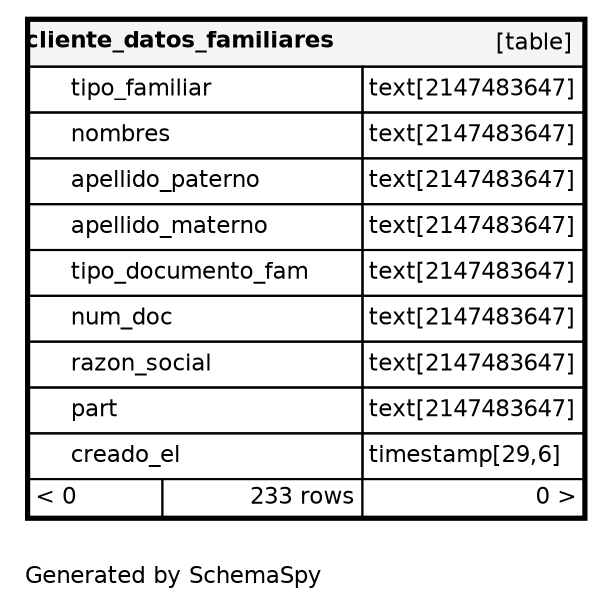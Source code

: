 digraph "oneDegreeRelationshipsDiagram" {
  graph [    rankdir="RL"    bgcolor="#ffffff"    label="\nGenerated by SchemaSpy"    labeljust="l"    nodesep="0.18"    ranksep="0.46"    fontname="Helvetica"    fontsize="11"    ration="compress"  ];  node [    fontname="Helvetica"    fontsize="11"    shape="plaintext"  ];  edge [    arrowsize="0.8"  ];
  "cliente_datos_familiares" [
   label=<
    <TABLE BORDER="2" CELLBORDER="1" CELLSPACING="0" BGCOLOR="#ffffff">
      <TR><TD COLSPAN="4"  BGCOLOR="#f5f5f5"><TABLE BORDER="0" CELLSPACING="0"><TR><TD ALIGN="LEFT" FIXEDSIZE="TRUE" WIDTH="139" HEIGHT="16"><B>cliente_datos_familiares</B></TD><TD ALIGN="RIGHT">[table]</TD></TR></TABLE></TD></TR>
      <TR><TD PORT="tipo_familiar" COLSPAN="2" ALIGN="LEFT"><TABLE BORDER="0" CELLSPACING="0" ALIGN="LEFT"><TR ALIGN="LEFT"><TD ALIGN="LEFT" FIXEDSIZE="TRUE" WIDTH="15" HEIGHT="16"></TD><TD ALIGN="LEFT" FIXEDSIZE="TRUE" WIDTH="139" HEIGHT="16">tipo_familiar</TD></TR></TABLE></TD><TD PORT="tipo_familiar.type" ALIGN="LEFT">text[2147483647]</TD></TR>
      <TR><TD PORT="nombres" COLSPAN="2" ALIGN="LEFT"><TABLE BORDER="0" CELLSPACING="0" ALIGN="LEFT"><TR ALIGN="LEFT"><TD ALIGN="LEFT" FIXEDSIZE="TRUE" WIDTH="15" HEIGHT="16"></TD><TD ALIGN="LEFT" FIXEDSIZE="TRUE" WIDTH="139" HEIGHT="16">nombres</TD></TR></TABLE></TD><TD PORT="nombres.type" ALIGN="LEFT">text[2147483647]</TD></TR>
      <TR><TD PORT="apellido_paterno" COLSPAN="2" ALIGN="LEFT"><TABLE BORDER="0" CELLSPACING="0" ALIGN="LEFT"><TR ALIGN="LEFT"><TD ALIGN="LEFT" FIXEDSIZE="TRUE" WIDTH="15" HEIGHT="16"></TD><TD ALIGN="LEFT" FIXEDSIZE="TRUE" WIDTH="139" HEIGHT="16">apellido_paterno</TD></TR></TABLE></TD><TD PORT="apellido_paterno.type" ALIGN="LEFT">text[2147483647]</TD></TR>
      <TR><TD PORT="apellido_materno" COLSPAN="2" ALIGN="LEFT"><TABLE BORDER="0" CELLSPACING="0" ALIGN="LEFT"><TR ALIGN="LEFT"><TD ALIGN="LEFT" FIXEDSIZE="TRUE" WIDTH="15" HEIGHT="16"></TD><TD ALIGN="LEFT" FIXEDSIZE="TRUE" WIDTH="139" HEIGHT="16">apellido_materno</TD></TR></TABLE></TD><TD PORT="apellido_materno.type" ALIGN="LEFT">text[2147483647]</TD></TR>
      <TR><TD PORT="tipo_documento_fam" COLSPAN="2" ALIGN="LEFT"><TABLE BORDER="0" CELLSPACING="0" ALIGN="LEFT"><TR ALIGN="LEFT"><TD ALIGN="LEFT" FIXEDSIZE="TRUE" WIDTH="15" HEIGHT="16"></TD><TD ALIGN="LEFT" FIXEDSIZE="TRUE" WIDTH="139" HEIGHT="16">tipo_documento_fam</TD></TR></TABLE></TD><TD PORT="tipo_documento_fam.type" ALIGN="LEFT">text[2147483647]</TD></TR>
      <TR><TD PORT="num_doc" COLSPAN="2" ALIGN="LEFT"><TABLE BORDER="0" CELLSPACING="0" ALIGN="LEFT"><TR ALIGN="LEFT"><TD ALIGN="LEFT" FIXEDSIZE="TRUE" WIDTH="15" HEIGHT="16"></TD><TD ALIGN="LEFT" FIXEDSIZE="TRUE" WIDTH="139" HEIGHT="16">num_doc</TD></TR></TABLE></TD><TD PORT="num_doc.type" ALIGN="LEFT">text[2147483647]</TD></TR>
      <TR><TD PORT="razon_social" COLSPAN="2" ALIGN="LEFT"><TABLE BORDER="0" CELLSPACING="0" ALIGN="LEFT"><TR ALIGN="LEFT"><TD ALIGN="LEFT" FIXEDSIZE="TRUE" WIDTH="15" HEIGHT="16"></TD><TD ALIGN="LEFT" FIXEDSIZE="TRUE" WIDTH="139" HEIGHT="16">razon_social</TD></TR></TABLE></TD><TD PORT="razon_social.type" ALIGN="LEFT">text[2147483647]</TD></TR>
      <TR><TD PORT="part" COLSPAN="2" ALIGN="LEFT"><TABLE BORDER="0" CELLSPACING="0" ALIGN="LEFT"><TR ALIGN="LEFT"><TD ALIGN="LEFT" FIXEDSIZE="TRUE" WIDTH="15" HEIGHT="16"></TD><TD ALIGN="LEFT" FIXEDSIZE="TRUE" WIDTH="139" HEIGHT="16">part</TD></TR></TABLE></TD><TD PORT="part.type" ALIGN="LEFT">text[2147483647]</TD></TR>
      <TR><TD PORT="creado_el" COLSPAN="2" ALIGN="LEFT"><TABLE BORDER="0" CELLSPACING="0" ALIGN="LEFT"><TR ALIGN="LEFT"><TD ALIGN="LEFT" FIXEDSIZE="TRUE" WIDTH="15" HEIGHT="16"></TD><TD ALIGN="LEFT" FIXEDSIZE="TRUE" WIDTH="139" HEIGHT="16">creado_el</TD></TR></TABLE></TD><TD PORT="creado_el.type" ALIGN="LEFT">timestamp[29,6]</TD></TR>
      <TR><TD ALIGN="LEFT" BGCOLOR="#ffffff">&lt; 0</TD><TD ALIGN="RIGHT" BGCOLOR="#ffffff">233 rows</TD><TD ALIGN="RIGHT" BGCOLOR="#ffffff">0 &gt;</TD></TR>
    </TABLE>>
    URL="cliente_datos_familiares.html"
    target="_top"
    tooltip="cliente_datos_familiares"
  ];
}

